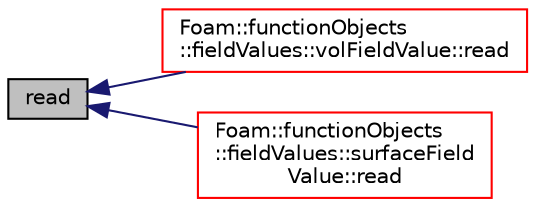 digraph "read"
{
  bgcolor="transparent";
  edge [fontname="Helvetica",fontsize="10",labelfontname="Helvetica",labelfontsize="10"];
  node [fontname="Helvetica",fontsize="10",shape=record];
  rankdir="LR";
  Node744 [label="read",height=0.2,width=0.4,color="black", fillcolor="grey75", style="filled", fontcolor="black"];
  Node744 -> Node745 [dir="back",color="midnightblue",fontsize="10",style="solid",fontname="Helvetica"];
  Node745 [label="Foam::functionObjects\l::fieldValues::volFieldValue::read",height=0.2,width=0.4,color="red",URL="$a24189.html#afac0600fef97b05534a595ce00b272ed",tooltip="Read from dictionary. "];
  Node744 -> Node747 [dir="back",color="midnightblue",fontsize="10",style="solid",fontname="Helvetica"];
  Node747 [label="Foam::functionObjects\l::fieldValues::surfaceField\lValue::read",height=0.2,width=0.4,color="red",URL="$a24185.html#afac0600fef97b05534a595ce00b272ed",tooltip="Read from dictionary. "];
}
